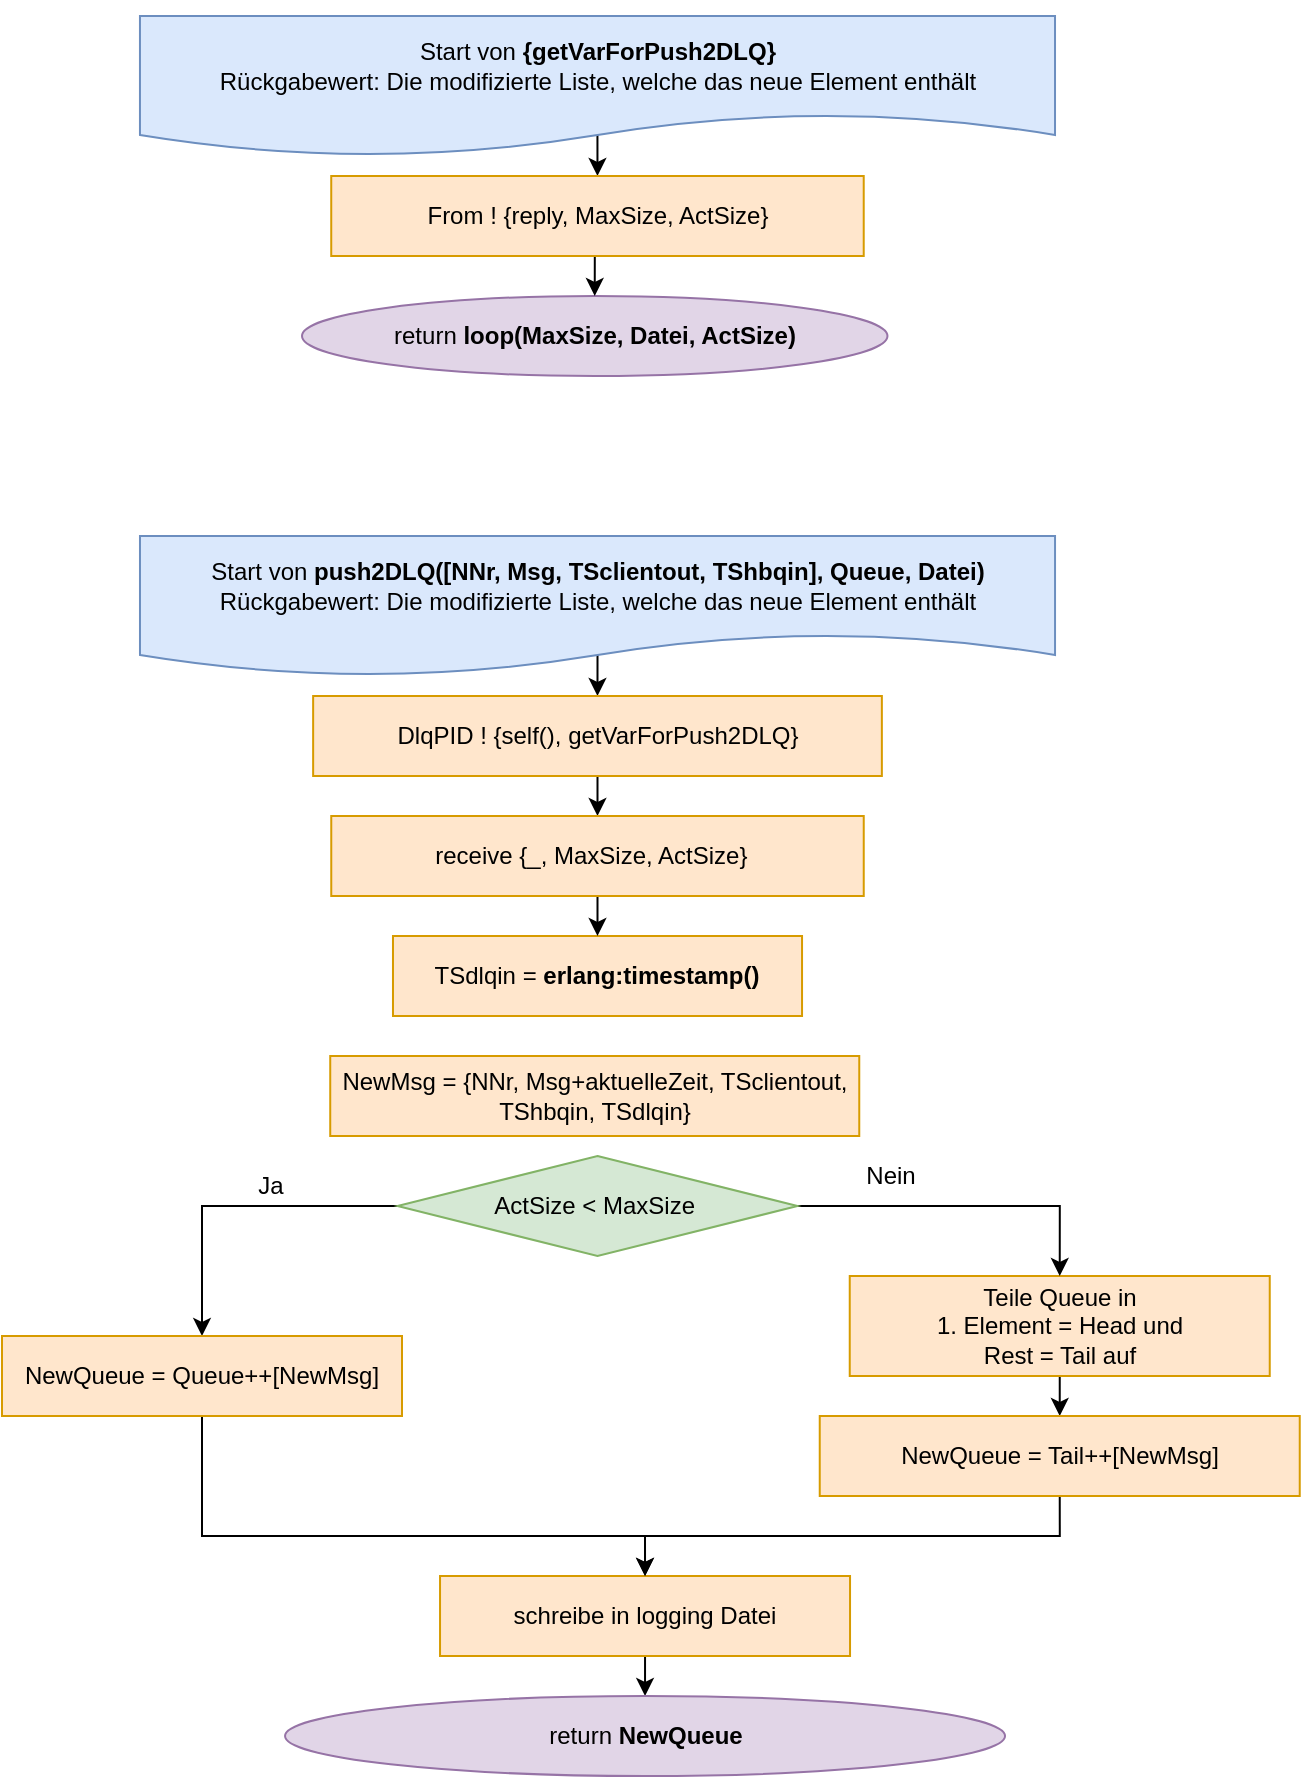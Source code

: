 <mxfile version="15.8.7" type="device"><diagram id="C5RBs43oDa-KdzZeNtuy" name="Page-1"><mxGraphModel dx="2840" dy="1841" grid="1" gridSize="10" guides="1" tooltips="1" connect="1" arrows="1" fold="1" page="1" pageScale="1" pageWidth="827" pageHeight="1169" math="0" shadow="0"><root><mxCell id="WIyWlLk6GJQsqaUBKTNV-0"/><mxCell id="WIyWlLk6GJQsqaUBKTNV-1" parent="WIyWlLk6GJQsqaUBKTNV-0"/><mxCell id="1YsZhdJ623FsuGFN0_vJ-9" style="edgeStyle=orthogonalEdgeStyle;rounded=0;orthogonalLoop=1;jettySize=auto;html=1;exitX=0.5;exitY=0;exitDx=0;exitDy=0;entryX=0.5;entryY=0;entryDx=0;entryDy=0;" parent="WIyWlLk6GJQsqaUBKTNV-1" source="RlddpHbAyGk5wuKwECdA-0" target="1YsZhdJ623FsuGFN0_vJ-0" edge="1"><mxGeometry relative="1" as="geometry"><Array as="points"><mxPoint x="-1232.02" y="10"/><mxPoint x="-1232.02" y="10"/></Array></mxGeometry></mxCell><mxCell id="RlddpHbAyGk5wuKwECdA-0" value="Start von &lt;b&gt;{getVarForPush2DLQ}&lt;/b&gt;&lt;br&gt;Rückgabewert: Die modifizierte Liste, welche das neue Element enthält" style="shape=document;whiteSpace=wrap;html=1;boundedLbl=1;fillColor=#dae8fc;strokeColor=#6c8ebf;" parent="WIyWlLk6GJQsqaUBKTNV-1" vertex="1"><mxGeometry x="-1461.02" width="457.53" height="70" as="geometry"/></mxCell><mxCell id="CrBFzftgOQ0S_pDY9bDy-1" value="TSdlqin = &lt;b&gt;erlang:timestamp()&lt;/b&gt;" style="rounded=0;whiteSpace=wrap;html=1;fillColor=#ffe6cc;strokeColor=#d79b00;" parent="WIyWlLk6GJQsqaUBKTNV-1" vertex="1"><mxGeometry x="-1334.51" y="460" width="204.53" height="40" as="geometry"/></mxCell><mxCell id="1YsZhdJ623FsuGFN0_vJ-3" style="edgeStyle=orthogonalEdgeStyle;rounded=0;orthogonalLoop=1;jettySize=auto;html=1;exitX=0.5;exitY=1;exitDx=0;exitDy=0;entryX=0.5;entryY=0;entryDx=0;entryDy=0;" parent="WIyWlLk6GJQsqaUBKTNV-1" source="qVk5Lb48RRkbQ2lrYv4r-26" target="6fS4ZqIH22SqP3B-wzQV-6" edge="1"><mxGeometry relative="1" as="geometry"/></mxCell><mxCell id="qVk5Lb48RRkbQ2lrYv4r-26" value="Teile Queue in&lt;br&gt;1. Element = Head und&lt;br&gt;Rest = Tail auf" style="rounded=0;whiteSpace=wrap;html=1;fillColor=#ffe6cc;strokeColor=#d79b00;" parent="WIyWlLk6GJQsqaUBKTNV-1" vertex="1"><mxGeometry x="-1106.13" y="630" width="210" height="50" as="geometry"/></mxCell><mxCell id="6fS4ZqIH22SqP3B-wzQV-9" style="edgeStyle=orthogonalEdgeStyle;rounded=0;orthogonalLoop=1;jettySize=auto;html=1;exitX=1;exitY=0.5;exitDx=0;exitDy=0;entryX=0.5;entryY=0;entryDx=0;entryDy=0;" parent="WIyWlLk6GJQsqaUBKTNV-1" source="qVk5Lb48RRkbQ2lrYv4r-28" target="qVk5Lb48RRkbQ2lrYv4r-26" edge="1"><mxGeometry relative="1" as="geometry"><mxPoint x="-1183.56" y="635" as="sourcePoint"/></mxGeometry></mxCell><mxCell id="fHHTHfqxL1TjuP7j_xYP-1" style="edgeStyle=orthogonalEdgeStyle;rounded=0;orthogonalLoop=1;jettySize=auto;html=1;exitX=0;exitY=0.5;exitDx=0;exitDy=0;entryX=0.5;entryY=0;entryDx=0;entryDy=0;" parent="WIyWlLk6GJQsqaUBKTNV-1" source="qVk5Lb48RRkbQ2lrYv4r-28" target="6fS4ZqIH22SqP3B-wzQV-5" edge="1"><mxGeometry relative="1" as="geometry"/></mxCell><mxCell id="qVk5Lb48RRkbQ2lrYv4r-28" value="&lt;span style=&quot;font-weight: normal&quot;&gt;ActSize &amp;lt; MaxSize&amp;nbsp;&lt;/span&gt;" style="rhombus;whiteSpace=wrap;html=1;rounded=0;fillColor=#d5e8d4;strokeColor=#82b366;fontStyle=1" parent="WIyWlLk6GJQsqaUBKTNV-1" vertex="1"><mxGeometry x="-1332.25" y="570" width="200" height="50" as="geometry"/></mxCell><mxCell id="qVk5Lb48RRkbQ2lrYv4r-34" value="Ja" style="text;html=1;align=center;verticalAlign=middle;resizable=0;points=[];autosize=1;strokeColor=none;fillColor=none;" parent="WIyWlLk6GJQsqaUBKTNV-1" vertex="1"><mxGeometry x="-1410.98" y="575" width="30" height="20" as="geometry"/></mxCell><mxCell id="qVk5Lb48RRkbQ2lrYv4r-35" value="Nein" style="text;html=1;align=center;verticalAlign=middle;resizable=0;points=[];autosize=1;strokeColor=none;fillColor=none;" parent="WIyWlLk6GJQsqaUBKTNV-1" vertex="1"><mxGeometry x="-1105.98" y="570" width="40" height="20" as="geometry"/></mxCell><mxCell id="1YsZhdJ623FsuGFN0_vJ-4" style="edgeStyle=orthogonalEdgeStyle;rounded=0;orthogonalLoop=1;jettySize=auto;html=1;exitX=0.5;exitY=1;exitDx=0;exitDy=0;entryX=0.5;entryY=0;entryDx=0;entryDy=0;" parent="WIyWlLk6GJQsqaUBKTNV-1" source="zgpv6cG03eKGr1xj_AsK-1" target="6fS4ZqIH22SqP3B-wzQV-7" edge="1"><mxGeometry relative="1" as="geometry"/></mxCell><mxCell id="zgpv6cG03eKGr1xj_AsK-1" value="schreibe in logging Datei" style="rounded=0;whiteSpace=wrap;html=1;fillColor=#ffe6cc;strokeColor=#d79b00;" parent="WIyWlLk6GJQsqaUBKTNV-1" vertex="1"><mxGeometry x="-1310.98" y="780" width="205" height="40" as="geometry"/></mxCell><mxCell id="1YsZhdJ623FsuGFN0_vJ-5" style="edgeStyle=orthogonalEdgeStyle;rounded=0;orthogonalLoop=1;jettySize=auto;html=1;exitX=0.5;exitY=0;exitDx=0;exitDy=0;entryX=0.5;entryY=0;entryDx=0;entryDy=0;" parent="WIyWlLk6GJQsqaUBKTNV-1" source="6fS4ZqIH22SqP3B-wzQV-0" edge="1"><mxGeometry relative="1" as="geometry"><Array as="points"><mxPoint x="-1232" y="270"/><mxPoint x="-1232" y="270"/></Array><mxPoint x="-1232.26" y="340" as="targetPoint"/></mxGeometry></mxCell><mxCell id="6fS4ZqIH22SqP3B-wzQV-0" value="Start von &lt;b&gt;push2DLQ([NNr, Msg, TSclientout, TShbqin], Queue, Datei)&lt;/b&gt;&lt;br&gt;Rückgabewert: Die modifizierte Liste, welche das neue Element enthält" style="shape=document;whiteSpace=wrap;html=1;boundedLbl=1;fillColor=#dae8fc;strokeColor=#6c8ebf;" parent="WIyWlLk6GJQsqaUBKTNV-1" vertex="1"><mxGeometry x="-1461.01" y="260" width="457.53" height="70" as="geometry"/></mxCell><mxCell id="1YsZhdJ623FsuGFN0_vJ-6" style="edgeStyle=orthogonalEdgeStyle;rounded=0;orthogonalLoop=1;jettySize=auto;html=1;exitX=0.5;exitY=1;exitDx=0;exitDy=0;entryX=0.5;entryY=0;entryDx=0;entryDy=0;" parent="WIyWlLk6GJQsqaUBKTNV-1" source="6fS4ZqIH22SqP3B-wzQV-1" target="6fS4ZqIH22SqP3B-wzQV-3" edge="1"><mxGeometry relative="1" as="geometry"/></mxCell><mxCell id="6fS4ZqIH22SqP3B-wzQV-1" value="DlqPID ! {self(), getVarForPush2DLQ}" style="rounded=0;whiteSpace=wrap;html=1;fillColor=#ffe6cc;strokeColor=#d79b00;" parent="WIyWlLk6GJQsqaUBKTNV-1" vertex="1"><mxGeometry x="-1374.43" y="340" width="284.36" height="40" as="geometry"/></mxCell><mxCell id="6fS4ZqIH22SqP3B-wzQV-2" value="return &lt;b&gt;loop(MaxSize, Datei, ActSize)&lt;/b&gt;" style="ellipse;whiteSpace=wrap;html=1;rounded=0;fillColor=#e1d5e7;strokeColor=#9673a6;" parent="WIyWlLk6GJQsqaUBKTNV-1" vertex="1"><mxGeometry x="-1380" y="140" width="292.74" height="40" as="geometry"/></mxCell><mxCell id="1YsZhdJ623FsuGFN0_vJ-7" style="edgeStyle=orthogonalEdgeStyle;rounded=0;orthogonalLoop=1;jettySize=auto;html=1;exitX=0.5;exitY=1;exitDx=0;exitDy=0;entryX=0.5;entryY=0;entryDx=0;entryDy=0;" parent="WIyWlLk6GJQsqaUBKTNV-1" source="6fS4ZqIH22SqP3B-wzQV-3" target="CrBFzftgOQ0S_pDY9bDy-1" edge="1"><mxGeometry relative="1" as="geometry"/></mxCell><mxCell id="6fS4ZqIH22SqP3B-wzQV-3" value="receive {_, MaxSize, ActSize}&amp;nbsp;&amp;nbsp;" style="rounded=0;whiteSpace=wrap;html=1;fillColor=#ffe6cc;strokeColor=#d79b00;" parent="WIyWlLk6GJQsqaUBKTNV-1" vertex="1"><mxGeometry x="-1365.37" y="400" width="266.24" height="40" as="geometry"/></mxCell><mxCell id="2OtvQFd0UT0qY8nlw0At-1" style="edgeStyle=orthogonalEdgeStyle;rounded=0;orthogonalLoop=1;jettySize=auto;html=1;exitX=0.5;exitY=1;exitDx=0;exitDy=0;entryX=0.5;entryY=0;entryDx=0;entryDy=0;" parent="WIyWlLk6GJQsqaUBKTNV-1" source="6fS4ZqIH22SqP3B-wzQV-5" target="zgpv6cG03eKGr1xj_AsK-1" edge="1"><mxGeometry relative="1" as="geometry"><Array as="points"><mxPoint x="-1430" y="760"/><mxPoint x="-1208" y="760"/></Array></mxGeometry></mxCell><mxCell id="6fS4ZqIH22SqP3B-wzQV-5" value="NewQueue = Queue++[NewMsg]" style="rounded=0;whiteSpace=wrap;html=1;fillColor=#ffe6cc;strokeColor=#d79b00;" parent="WIyWlLk6GJQsqaUBKTNV-1" vertex="1"><mxGeometry x="-1530" y="660" width="200" height="40" as="geometry"/></mxCell><mxCell id="2OtvQFd0UT0qY8nlw0At-2" style="edgeStyle=orthogonalEdgeStyle;rounded=0;orthogonalLoop=1;jettySize=auto;html=1;exitX=0.5;exitY=1;exitDx=0;exitDy=0;entryX=0.5;entryY=0;entryDx=0;entryDy=0;" parent="WIyWlLk6GJQsqaUBKTNV-1" source="6fS4ZqIH22SqP3B-wzQV-6" target="zgpv6cG03eKGr1xj_AsK-1" edge="1"><mxGeometry relative="1" as="geometry"><Array as="points"><mxPoint x="-1001" y="760"/><mxPoint x="-1208" y="760"/></Array></mxGeometry></mxCell><mxCell id="6fS4ZqIH22SqP3B-wzQV-6" value="NewQueue = Tail++[NewMsg]" style="rounded=0;whiteSpace=wrap;html=1;fillColor=#ffe6cc;strokeColor=#d79b00;" parent="WIyWlLk6GJQsqaUBKTNV-1" vertex="1"><mxGeometry x="-1121.13" y="700" width="240" height="40" as="geometry"/></mxCell><mxCell id="6fS4ZqIH22SqP3B-wzQV-7" value="return &lt;b&gt;NewQueue&lt;/b&gt;" style="ellipse;whiteSpace=wrap;html=1;rounded=0;fillColor=#e1d5e7;strokeColor=#9673a6;" parent="WIyWlLk6GJQsqaUBKTNV-1" vertex="1"><mxGeometry x="-1388.48" y="840" width="360" height="40" as="geometry"/></mxCell><mxCell id="1YsZhdJ623FsuGFN0_vJ-10" style="edgeStyle=orthogonalEdgeStyle;rounded=0;orthogonalLoop=1;jettySize=auto;html=1;exitX=0.5;exitY=1;exitDx=0;exitDy=0;entryX=0.5;entryY=0;entryDx=0;entryDy=0;" parent="WIyWlLk6GJQsqaUBKTNV-1" source="1YsZhdJ623FsuGFN0_vJ-0" target="6fS4ZqIH22SqP3B-wzQV-2" edge="1"><mxGeometry relative="1" as="geometry"/></mxCell><mxCell id="1YsZhdJ623FsuGFN0_vJ-0" value="From ! {reply, MaxSize, ActSize}" style="rounded=0;whiteSpace=wrap;html=1;fillColor=#ffe6cc;strokeColor=#d79b00;" parent="WIyWlLk6GJQsqaUBKTNV-1" vertex="1"><mxGeometry x="-1365.38" y="80" width="266.24" height="40" as="geometry"/></mxCell><mxCell id="LjJsWUH0lLlEJKUUg8Yd-7" value="NewMsg = {NNr, Msg+aktuelleZeit, TSclientout, TShbqin, TSdlqin}" style="rounded=0;whiteSpace=wrap;html=1;fillColor=#ffe6cc;strokeColor=#d79b00;" parent="WIyWlLk6GJQsqaUBKTNV-1" vertex="1"><mxGeometry x="-1365.88" y="520" width="264.51" height="40" as="geometry"/></mxCell></root></mxGraphModel></diagram></mxfile>